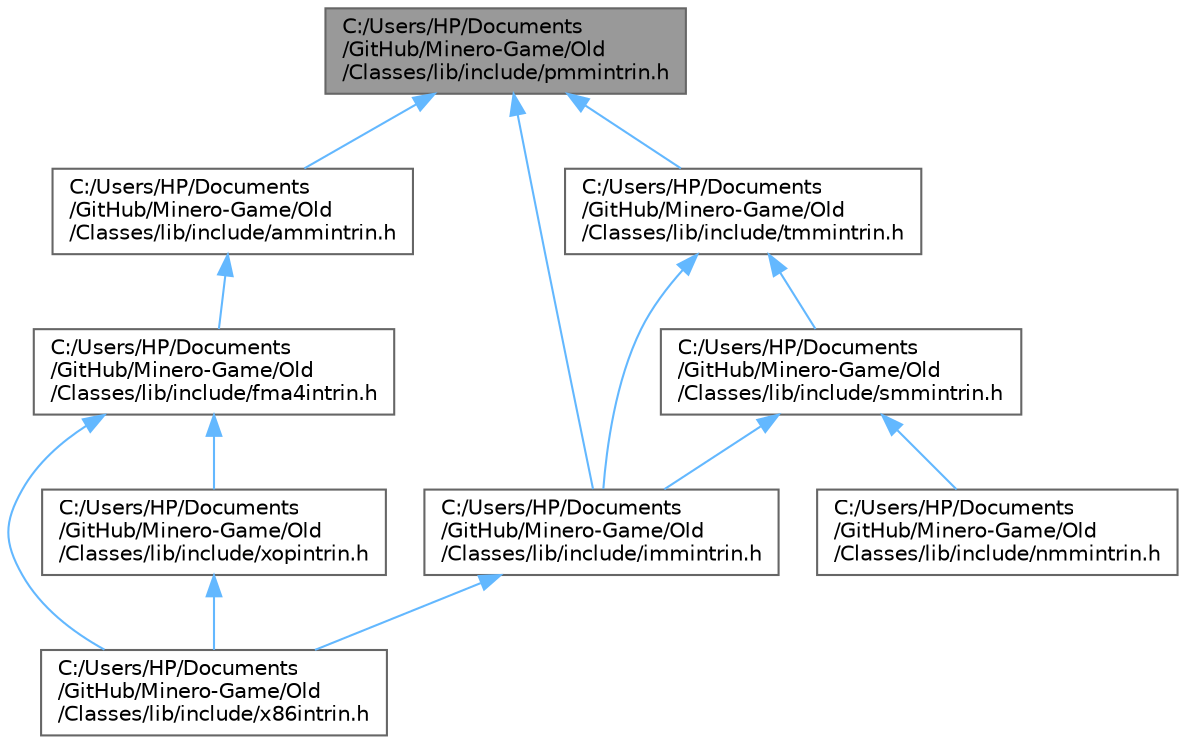 digraph "C:/Users/HP/Documents/GitHub/Minero-Game/Old/Classes/lib/include/pmmintrin.h"
{
 // LATEX_PDF_SIZE
  bgcolor="transparent";
  edge [fontname=Helvetica,fontsize=10,labelfontname=Helvetica,labelfontsize=10];
  node [fontname=Helvetica,fontsize=10,shape=box,height=0.2,width=0.4];
  Node1 [id="Node000001",label="C:/Users/HP/Documents\l/GitHub/Minero-Game/Old\l/Classes/lib/include/pmmintrin.h",height=0.2,width=0.4,color="gray40", fillcolor="grey60", style="filled", fontcolor="black",tooltip=" "];
  Node1 -> Node2 [id="edge13_Node000001_Node000002",dir="back",color="steelblue1",style="solid",tooltip=" "];
  Node2 [id="Node000002",label="C:/Users/HP/Documents\l/GitHub/Minero-Game/Old\l/Classes/lib/include/ammintrin.h",height=0.2,width=0.4,color="grey40", fillcolor="white", style="filled",URL="$_old_2_classes_2lib_2include_2ammintrin_8h.html",tooltip=" "];
  Node2 -> Node3 [id="edge14_Node000002_Node000003",dir="back",color="steelblue1",style="solid",tooltip=" "];
  Node3 [id="Node000003",label="C:/Users/HP/Documents\l/GitHub/Minero-Game/Old\l/Classes/lib/include/fma4intrin.h",height=0.2,width=0.4,color="grey40", fillcolor="white", style="filled",URL="$_old_2_classes_2lib_2include_2fma4intrin_8h.html",tooltip=" "];
  Node3 -> Node4 [id="edge15_Node000003_Node000004",dir="back",color="steelblue1",style="solid",tooltip=" "];
  Node4 [id="Node000004",label="C:/Users/HP/Documents\l/GitHub/Minero-Game/Old\l/Classes/lib/include/x86intrin.h",height=0.2,width=0.4,color="grey40", fillcolor="white", style="filled",URL="$_old_2_classes_2lib_2include_2x86intrin_8h.html",tooltip=" "];
  Node3 -> Node5 [id="edge16_Node000003_Node000005",dir="back",color="steelblue1",style="solid",tooltip=" "];
  Node5 [id="Node000005",label="C:/Users/HP/Documents\l/GitHub/Minero-Game/Old\l/Classes/lib/include/xopintrin.h",height=0.2,width=0.4,color="grey40", fillcolor="white", style="filled",URL="$_old_2_classes_2lib_2include_2xopintrin_8h.html",tooltip=" "];
  Node5 -> Node4 [id="edge17_Node000005_Node000004",dir="back",color="steelblue1",style="solid",tooltip=" "];
  Node1 -> Node6 [id="edge18_Node000001_Node000006",dir="back",color="steelblue1",style="solid",tooltip=" "];
  Node6 [id="Node000006",label="C:/Users/HP/Documents\l/GitHub/Minero-Game/Old\l/Classes/lib/include/immintrin.h",height=0.2,width=0.4,color="grey40", fillcolor="white", style="filled",URL="$_old_2_classes_2lib_2include_2immintrin_8h.html",tooltip=" "];
  Node6 -> Node4 [id="edge19_Node000006_Node000004",dir="back",color="steelblue1",style="solid",tooltip=" "];
  Node1 -> Node7 [id="edge20_Node000001_Node000007",dir="back",color="steelblue1",style="solid",tooltip=" "];
  Node7 [id="Node000007",label="C:/Users/HP/Documents\l/GitHub/Minero-Game/Old\l/Classes/lib/include/tmmintrin.h",height=0.2,width=0.4,color="grey40", fillcolor="white", style="filled",URL="$_old_2_classes_2lib_2include_2tmmintrin_8h.html",tooltip=" "];
  Node7 -> Node6 [id="edge21_Node000007_Node000006",dir="back",color="steelblue1",style="solid",tooltip=" "];
  Node7 -> Node8 [id="edge22_Node000007_Node000008",dir="back",color="steelblue1",style="solid",tooltip=" "];
  Node8 [id="Node000008",label="C:/Users/HP/Documents\l/GitHub/Minero-Game/Old\l/Classes/lib/include/smmintrin.h",height=0.2,width=0.4,color="grey40", fillcolor="white", style="filled",URL="$_old_2_classes_2lib_2include_2smmintrin_8h.html",tooltip=" "];
  Node8 -> Node6 [id="edge23_Node000008_Node000006",dir="back",color="steelblue1",style="solid",tooltip=" "];
  Node8 -> Node9 [id="edge24_Node000008_Node000009",dir="back",color="steelblue1",style="solid",tooltip=" "];
  Node9 [id="Node000009",label="C:/Users/HP/Documents\l/GitHub/Minero-Game/Old\l/Classes/lib/include/nmmintrin.h",height=0.2,width=0.4,color="grey40", fillcolor="white", style="filled",URL="$_old_2_classes_2lib_2include_2nmmintrin_8h.html",tooltip=" "];
}
